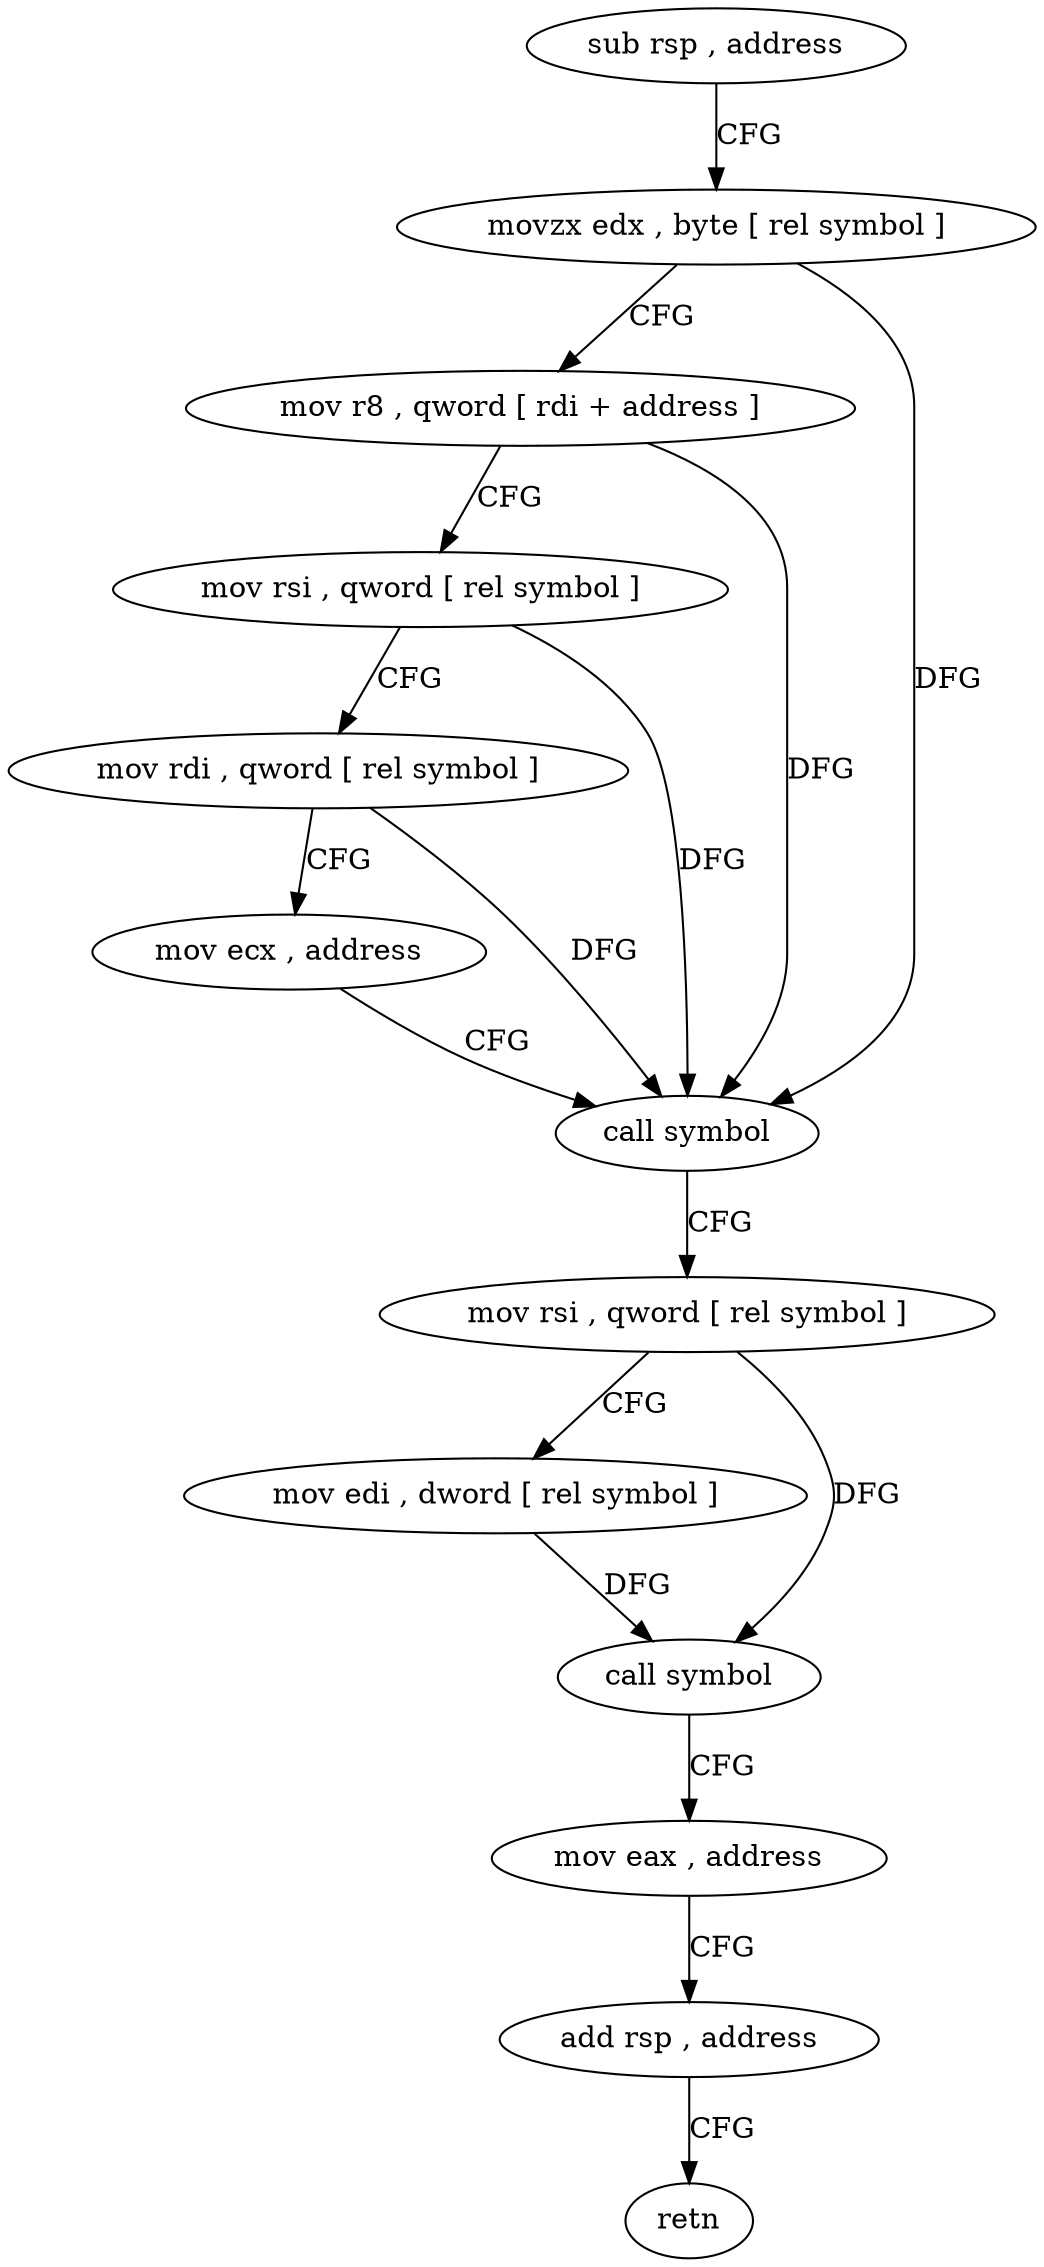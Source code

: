 digraph "func" {
"4207840" [label = "sub rsp , address" ]
"4207844" [label = "movzx edx , byte [ rel symbol ]" ]
"4207851" [label = "mov r8 , qword [ rdi + address ]" ]
"4207855" [label = "mov rsi , qword [ rel symbol ]" ]
"4207862" [label = "mov rdi , qword [ rel symbol ]" ]
"4207869" [label = "mov ecx , address" ]
"4207874" [label = "call symbol" ]
"4207879" [label = "mov rsi , qword [ rel symbol ]" ]
"4207886" [label = "mov edi , dword [ rel symbol ]" ]
"4207892" [label = "call symbol" ]
"4207897" [label = "mov eax , address" ]
"4207902" [label = "add rsp , address" ]
"4207906" [label = "retn" ]
"4207840" -> "4207844" [ label = "CFG" ]
"4207844" -> "4207851" [ label = "CFG" ]
"4207844" -> "4207874" [ label = "DFG" ]
"4207851" -> "4207855" [ label = "CFG" ]
"4207851" -> "4207874" [ label = "DFG" ]
"4207855" -> "4207862" [ label = "CFG" ]
"4207855" -> "4207874" [ label = "DFG" ]
"4207862" -> "4207869" [ label = "CFG" ]
"4207862" -> "4207874" [ label = "DFG" ]
"4207869" -> "4207874" [ label = "CFG" ]
"4207874" -> "4207879" [ label = "CFG" ]
"4207879" -> "4207886" [ label = "CFG" ]
"4207879" -> "4207892" [ label = "DFG" ]
"4207886" -> "4207892" [ label = "DFG" ]
"4207892" -> "4207897" [ label = "CFG" ]
"4207897" -> "4207902" [ label = "CFG" ]
"4207902" -> "4207906" [ label = "CFG" ]
}
